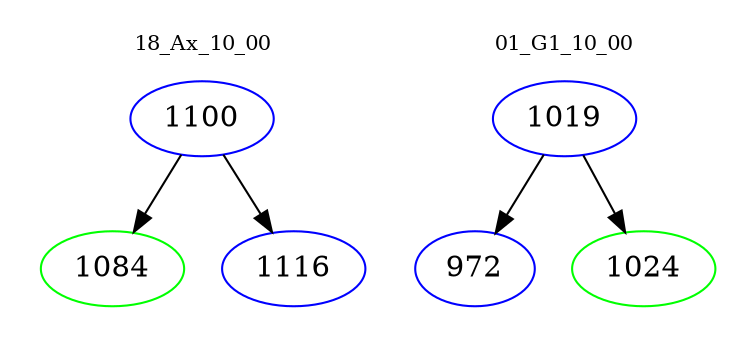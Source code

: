 digraph{
subgraph cluster_0 {
color = white
label = "18_Ax_10_00";
fontsize=10;
T0_1100 [label="1100", color="blue"]
T0_1100 -> T0_1084 [color="black"]
T0_1084 [label="1084", color="green"]
T0_1100 -> T0_1116 [color="black"]
T0_1116 [label="1116", color="blue"]
}
subgraph cluster_1 {
color = white
label = "01_G1_10_00";
fontsize=10;
T1_1019 [label="1019", color="blue"]
T1_1019 -> T1_972 [color="black"]
T1_972 [label="972", color="blue"]
T1_1019 -> T1_1024 [color="black"]
T1_1024 [label="1024", color="green"]
}
}
